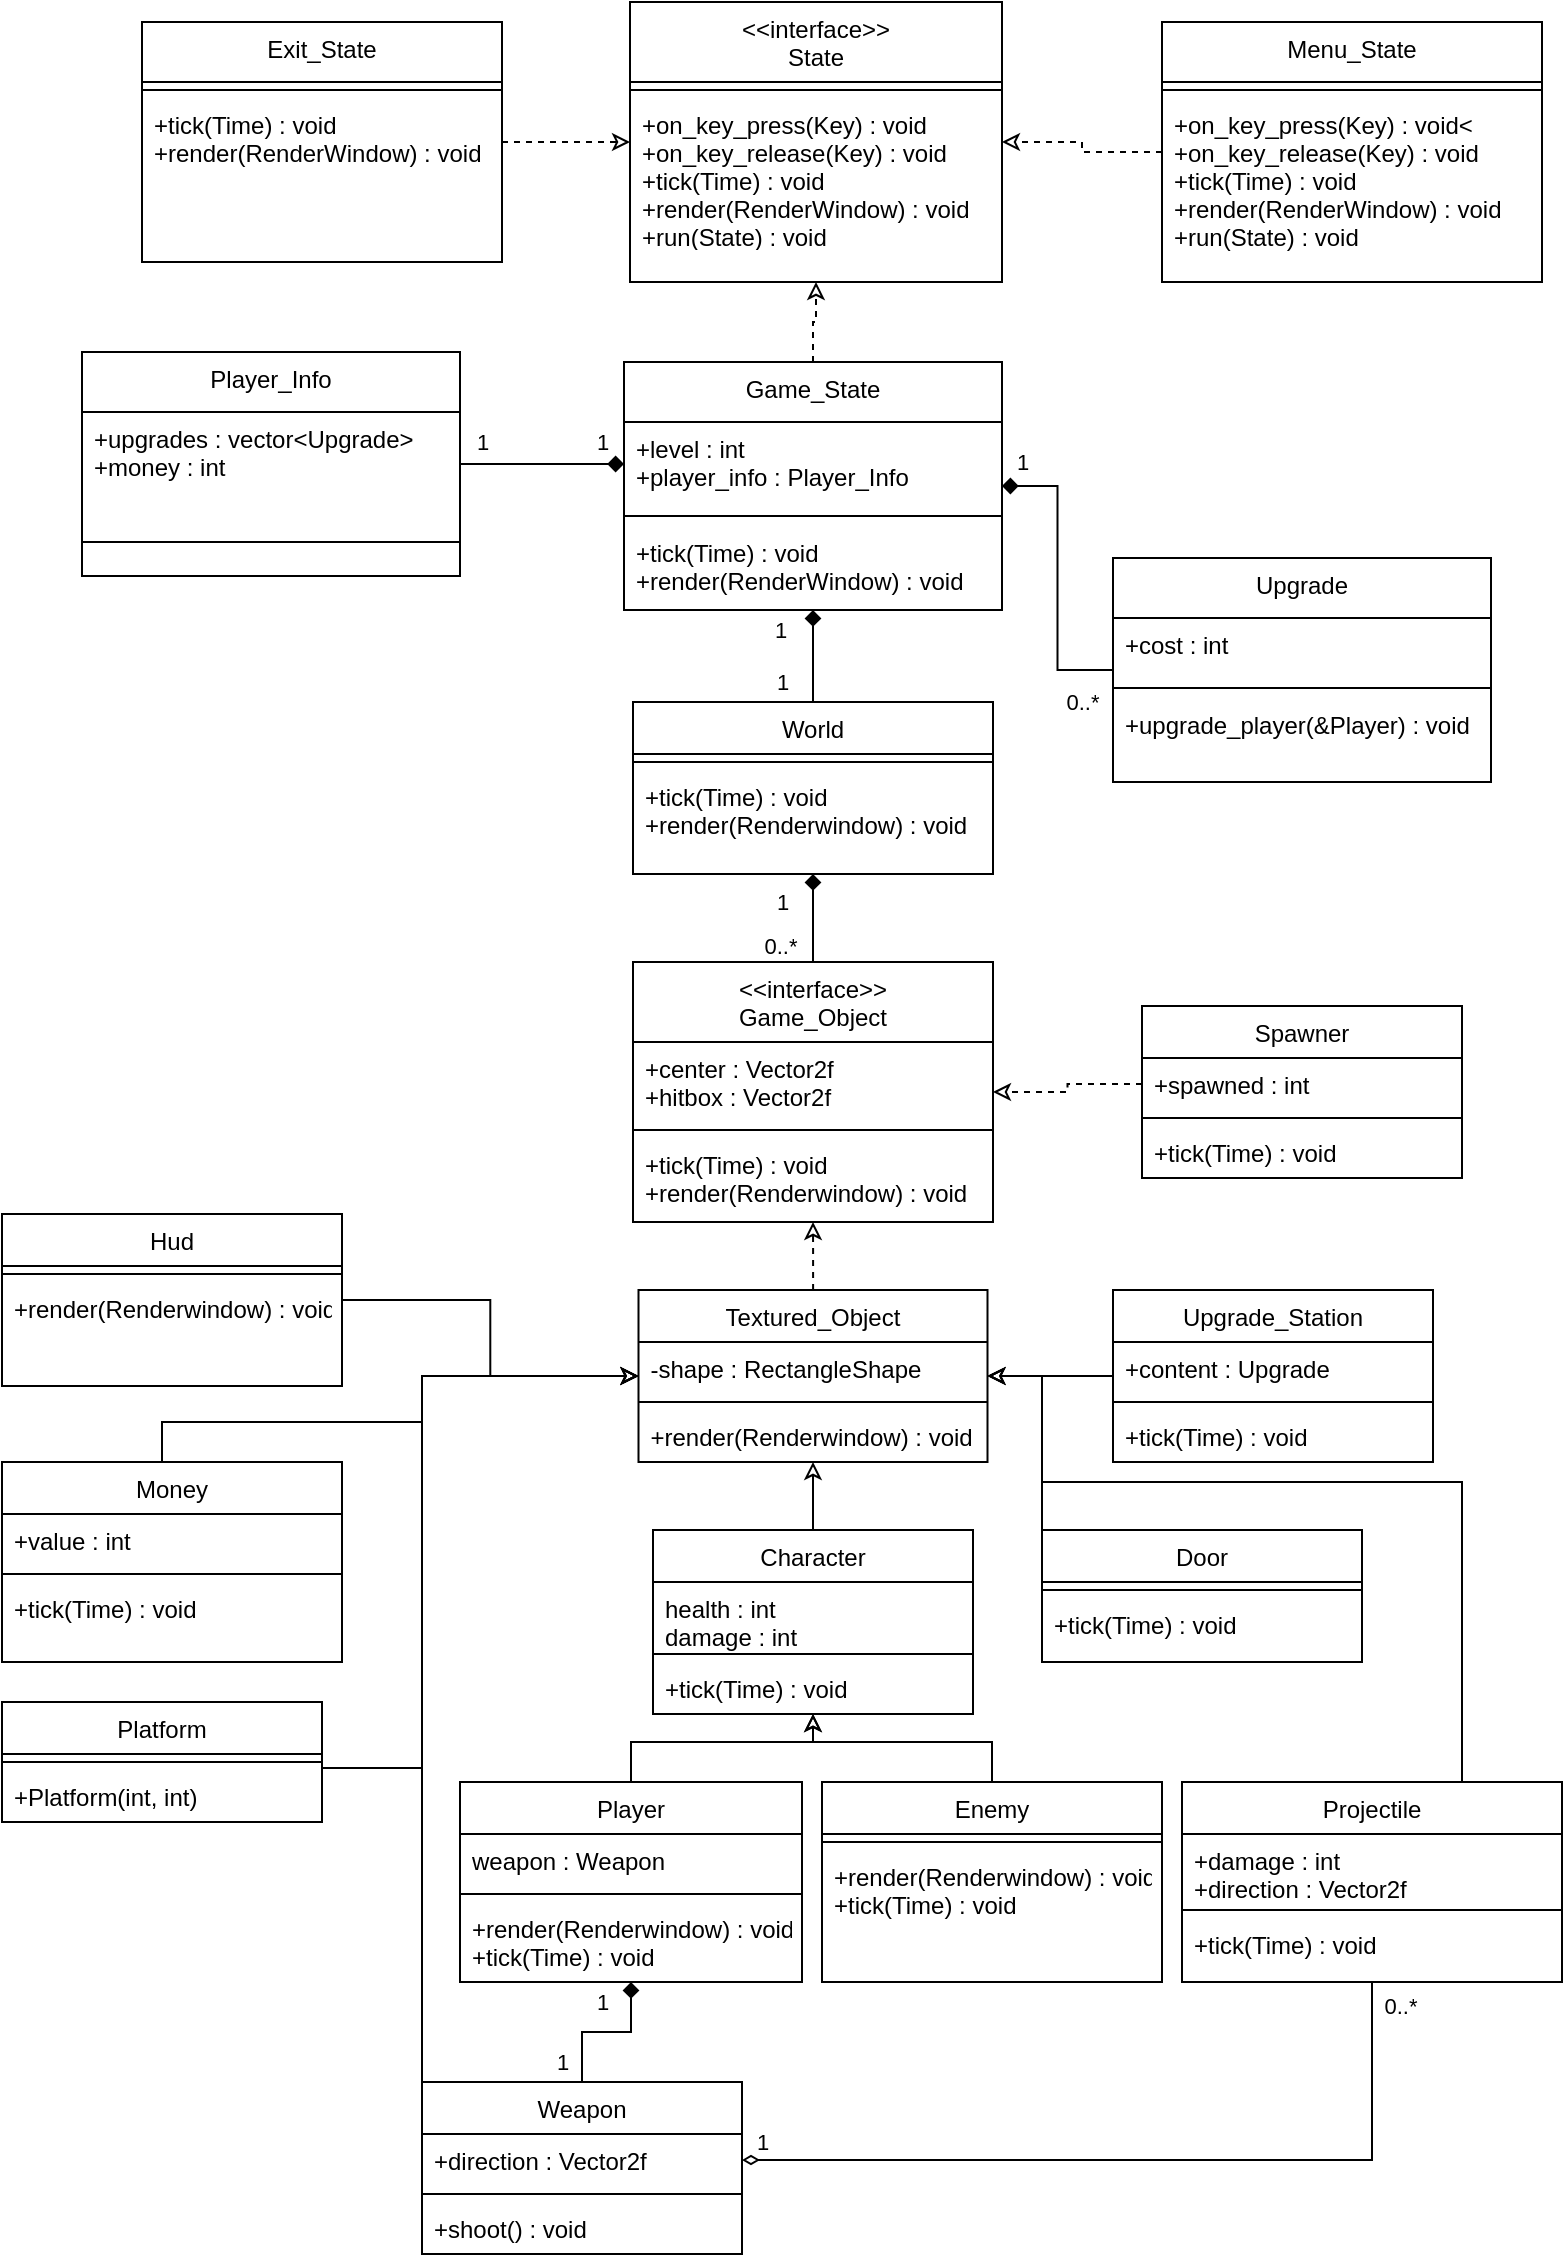 <mxfile version="13.10.4" type="device"><diagram id="C5RBs43oDa-KdzZeNtuy" name="Page-1"><mxGraphModel dx="1125" dy="670" grid="1" gridSize="10" guides="1" tooltips="1" connect="1" arrows="1" fold="1" page="1" pageScale="1" pageWidth="827" pageHeight="1169" math="0" shadow="0"><root><mxCell id="WIyWlLk6GJQsqaUBKTNV-0"/><mxCell id="WIyWlLk6GJQsqaUBKTNV-1" parent="WIyWlLk6GJQsqaUBKTNV-0"/><mxCell id="mkuR6sEMuX_Mq0fJYYII-96" style="edgeStyle=orthogonalEdgeStyle;rounded=0;orthogonalLoop=1;jettySize=auto;html=1;startArrow=none;startFill=0;endArrow=classic;endFill=0;strokeColor=#000000;" edge="1" parent="WIyWlLk6GJQsqaUBKTNV-1" source="mkuR6sEMuX_Mq0fJYYII-0" target="mkuR6sEMuX_Mq0fJYYII-85"><mxGeometry relative="1" as="geometry"/></mxCell><mxCell id="mkuR6sEMuX_Mq0fJYYII-0" value="Player" style="swimlane;fontStyle=0;align=center;verticalAlign=top;childLayout=stackLayout;horizontal=1;startSize=26;horizontalStack=0;resizeParent=1;resizeLast=0;collapsible=1;marginBottom=0;rounded=0;shadow=0;strokeWidth=1;" vertex="1" parent="WIyWlLk6GJQsqaUBKTNV-1"><mxGeometry x="239" y="900" width="171" height="100" as="geometry"><mxRectangle x="340" y="380" width="170" height="26" as="alternateBounds"/></mxGeometry></mxCell><mxCell id="mkuR6sEMuX_Mq0fJYYII-3" value="weapon : Weapon" style="text;align=left;verticalAlign=top;spacingLeft=4;spacingRight=4;overflow=hidden;rotatable=0;points=[[0,0.5],[1,0.5]];portConstraint=eastwest;" vertex="1" parent="mkuR6sEMuX_Mq0fJYYII-0"><mxGeometry y="26" width="171" height="26" as="geometry"/></mxCell><mxCell id="mkuR6sEMuX_Mq0fJYYII-2" value="" style="line;html=1;strokeWidth=1;align=left;verticalAlign=middle;spacingTop=-1;spacingLeft=3;spacingRight=3;rotatable=0;labelPosition=right;points=[];portConstraint=eastwest;" vertex="1" parent="mkuR6sEMuX_Mq0fJYYII-0"><mxGeometry y="52" width="171" height="8" as="geometry"/></mxCell><mxCell id="mkuR6sEMuX_Mq0fJYYII-1" value="+render(Renderwindow) : void&#xA;+tick(Time) : void" style="text;align=left;verticalAlign=top;spacingLeft=4;spacingRight=4;overflow=hidden;rotatable=0;points=[[0,0.5],[1,0.5]];portConstraint=eastwest;" vertex="1" parent="mkuR6sEMuX_Mq0fJYYII-0"><mxGeometry y="60" width="171" height="40" as="geometry"/></mxCell><mxCell id="mkuR6sEMuX_Mq0fJYYII-95" style="edgeStyle=orthogonalEdgeStyle;rounded=0;orthogonalLoop=1;jettySize=auto;html=1;startArrow=none;startFill=0;endArrow=classic;endFill=0;strokeColor=#000000;" edge="1" parent="WIyWlLk6GJQsqaUBKTNV-1" source="mkuR6sEMuX_Mq0fJYYII-4" target="mkuR6sEMuX_Mq0fJYYII-85"><mxGeometry relative="1" as="geometry"/></mxCell><mxCell id="mkuR6sEMuX_Mq0fJYYII-4" value="Enemy" style="swimlane;fontStyle=0;align=center;verticalAlign=top;childLayout=stackLayout;horizontal=1;startSize=26;horizontalStack=0;resizeParent=1;resizeLast=0;collapsible=1;marginBottom=0;rounded=0;shadow=0;strokeWidth=1;" vertex="1" parent="WIyWlLk6GJQsqaUBKTNV-1"><mxGeometry x="420" y="900" width="170" height="100" as="geometry"><mxRectangle x="340" y="380" width="170" height="26" as="alternateBounds"/></mxGeometry></mxCell><mxCell id="mkuR6sEMuX_Mq0fJYYII-6" value="" style="line;html=1;strokeWidth=1;align=left;verticalAlign=middle;spacingTop=-1;spacingLeft=3;spacingRight=3;rotatable=0;labelPosition=right;points=[];portConstraint=eastwest;" vertex="1" parent="mkuR6sEMuX_Mq0fJYYII-4"><mxGeometry y="26" width="170" height="8" as="geometry"/></mxCell><mxCell id="mkuR6sEMuX_Mq0fJYYII-7" value="+render(Renderwindow) : void&#xA;+tick(Time) : void" style="text;align=left;verticalAlign=top;spacingLeft=4;spacingRight=4;overflow=hidden;rotatable=0;points=[[0,0.5],[1,0.5]];portConstraint=eastwest;" vertex="1" parent="mkuR6sEMuX_Mq0fJYYII-4"><mxGeometry y="34" width="170" height="40" as="geometry"/></mxCell><mxCell id="mkuR6sEMuX_Mq0fJYYII-119" style="edgeStyle=orthogonalEdgeStyle;rounded=0;orthogonalLoop=1;jettySize=auto;html=1;startArrow=none;startFill=0;endArrow=classic;endFill=0;strokeColor=#000000;" edge="1" parent="WIyWlLk6GJQsqaUBKTNV-1" source="mkuR6sEMuX_Mq0fJYYII-8" target="mkuR6sEMuX_Mq0fJYYII-44"><mxGeometry relative="1" as="geometry"><Array as="points"><mxPoint x="740" y="750"/><mxPoint x="530" y="750"/><mxPoint x="530" y="697"/></Array></mxGeometry></mxCell><mxCell id="mkuR6sEMuX_Mq0fJYYII-8" value="Projectile" style="swimlane;fontStyle=0;align=center;verticalAlign=top;childLayout=stackLayout;horizontal=1;startSize=26;horizontalStack=0;resizeParent=1;resizeLast=0;collapsible=1;marginBottom=0;rounded=0;shadow=0;strokeWidth=1;" vertex="1" parent="WIyWlLk6GJQsqaUBKTNV-1"><mxGeometry x="600" y="900" width="190" height="100" as="geometry"><mxRectangle x="340" y="380" width="170" height="26" as="alternateBounds"/></mxGeometry></mxCell><mxCell id="mkuR6sEMuX_Mq0fJYYII-9" value="+damage : int&#xA;+direction : Vector2f&#xA;" style="text;align=left;verticalAlign=top;spacingLeft=4;spacingRight=4;overflow=hidden;rotatable=0;points=[[0,0.5],[1,0.5]];portConstraint=eastwest;" vertex="1" parent="mkuR6sEMuX_Mq0fJYYII-8"><mxGeometry y="26" width="190" height="34" as="geometry"/></mxCell><mxCell id="mkuR6sEMuX_Mq0fJYYII-10" value="" style="line;html=1;strokeWidth=1;align=left;verticalAlign=middle;spacingTop=-1;spacingLeft=3;spacingRight=3;rotatable=0;labelPosition=right;points=[];portConstraint=eastwest;" vertex="1" parent="mkuR6sEMuX_Mq0fJYYII-8"><mxGeometry y="60" width="190" height="8" as="geometry"/></mxCell><mxCell id="mkuR6sEMuX_Mq0fJYYII-11" value="+tick(Time) : void" style="text;align=left;verticalAlign=top;spacingLeft=4;spacingRight=4;overflow=hidden;rotatable=0;points=[[0,0.5],[1,0.5]];portConstraint=eastwest;" vertex="1" parent="mkuR6sEMuX_Mq0fJYYII-8"><mxGeometry y="68" width="190" height="32" as="geometry"/></mxCell><mxCell id="mkuR6sEMuX_Mq0fJYYII-98" style="edgeStyle=orthogonalEdgeStyle;rounded=0;orthogonalLoop=1;jettySize=auto;html=1;startArrow=none;startFill=0;endArrow=classic;endFill=0;strokeColor=#000000;" edge="1" parent="WIyWlLk6GJQsqaUBKTNV-1" source="mkuR6sEMuX_Mq0fJYYII-12" target="mkuR6sEMuX_Mq0fJYYII-44"><mxGeometry relative="1" as="geometry"><Array as="points"><mxPoint x="90" y="720"/><mxPoint x="220" y="720"/><mxPoint x="220" y="697"/></Array></mxGeometry></mxCell><mxCell id="mkuR6sEMuX_Mq0fJYYII-12" value="Money" style="swimlane;fontStyle=0;align=center;verticalAlign=top;childLayout=stackLayout;horizontal=1;startSize=26;horizontalStack=0;resizeParent=1;resizeLast=0;collapsible=1;marginBottom=0;rounded=0;shadow=0;strokeWidth=1;" vertex="1" parent="WIyWlLk6GJQsqaUBKTNV-1"><mxGeometry x="10" y="740" width="170" height="100" as="geometry"><mxRectangle x="340" y="380" width="170" height="26" as="alternateBounds"/></mxGeometry></mxCell><mxCell id="mkuR6sEMuX_Mq0fJYYII-13" value="+value : int" style="text;align=left;verticalAlign=top;spacingLeft=4;spacingRight=4;overflow=hidden;rotatable=0;points=[[0,0.5],[1,0.5]];portConstraint=eastwest;" vertex="1" parent="mkuR6sEMuX_Mq0fJYYII-12"><mxGeometry y="26" width="170" height="26" as="geometry"/></mxCell><mxCell id="mkuR6sEMuX_Mq0fJYYII-14" value="" style="line;html=1;strokeWidth=1;align=left;verticalAlign=middle;spacingTop=-1;spacingLeft=3;spacingRight=3;rotatable=0;labelPosition=right;points=[];portConstraint=eastwest;" vertex="1" parent="mkuR6sEMuX_Mq0fJYYII-12"><mxGeometry y="52" width="170" height="8" as="geometry"/></mxCell><mxCell id="mkuR6sEMuX_Mq0fJYYII-15" value="+tick(Time) : void" style="text;align=left;verticalAlign=top;spacingLeft=4;spacingRight=4;overflow=hidden;rotatable=0;points=[[0,0.5],[1,0.5]];portConstraint=eastwest;" vertex="1" parent="mkuR6sEMuX_Mq0fJYYII-12"><mxGeometry y="60" width="170" height="40" as="geometry"/></mxCell><mxCell id="mkuR6sEMuX_Mq0fJYYII-94" style="edgeStyle=orthogonalEdgeStyle;rounded=0;orthogonalLoop=1;jettySize=auto;html=1;startArrow=none;startFill=0;endArrow=classic;endFill=0;strokeColor=#000000;" edge="1" parent="WIyWlLk6GJQsqaUBKTNV-1" source="mkuR6sEMuX_Mq0fJYYII-16" target="mkuR6sEMuX_Mq0fJYYII-44"><mxGeometry relative="1" as="geometry"/></mxCell><mxCell id="mkuR6sEMuX_Mq0fJYYII-16" value="Upgrade_Station" style="swimlane;fontStyle=0;align=center;verticalAlign=top;childLayout=stackLayout;horizontal=1;startSize=26;horizontalStack=0;resizeParent=1;resizeLast=0;collapsible=1;marginBottom=0;rounded=0;shadow=0;strokeWidth=1;" vertex="1" parent="WIyWlLk6GJQsqaUBKTNV-1"><mxGeometry x="565.5" y="654" width="160" height="86" as="geometry"><mxRectangle x="340" y="380" width="170" height="26" as="alternateBounds"/></mxGeometry></mxCell><mxCell id="mkuR6sEMuX_Mq0fJYYII-17" value="+content : Upgrade&#xA;" style="text;align=left;verticalAlign=top;spacingLeft=4;spacingRight=4;overflow=hidden;rotatable=0;points=[[0,0.5],[1,0.5]];portConstraint=eastwest;" vertex="1" parent="mkuR6sEMuX_Mq0fJYYII-16"><mxGeometry y="26" width="160" height="26" as="geometry"/></mxCell><mxCell id="mkuR6sEMuX_Mq0fJYYII-18" value="" style="line;html=1;strokeWidth=1;align=left;verticalAlign=middle;spacingTop=-1;spacingLeft=3;spacingRight=3;rotatable=0;labelPosition=right;points=[];portConstraint=eastwest;" vertex="1" parent="mkuR6sEMuX_Mq0fJYYII-16"><mxGeometry y="52" width="160" height="8" as="geometry"/></mxCell><mxCell id="mkuR6sEMuX_Mq0fJYYII-19" value="+tick(Time) : void" style="text;align=left;verticalAlign=top;spacingLeft=4;spacingRight=4;overflow=hidden;rotatable=0;points=[[0,0.5],[1,0.5]];portConstraint=eastwest;" vertex="1" parent="mkuR6sEMuX_Mq0fJYYII-16"><mxGeometry y="60" width="160" height="26" as="geometry"/></mxCell><mxCell id="mkuR6sEMuX_Mq0fJYYII-97" style="edgeStyle=orthogonalEdgeStyle;rounded=0;orthogonalLoop=1;jettySize=auto;html=1;startArrow=none;startFill=0;endArrow=classic;endFill=0;strokeColor=#000000;" edge="1" parent="WIyWlLk6GJQsqaUBKTNV-1" source="mkuR6sEMuX_Mq0fJYYII-20" target="mkuR6sEMuX_Mq0fJYYII-44"><mxGeometry relative="1" as="geometry"><mxPoint x="254" y="659" as="targetPoint"/></mxGeometry></mxCell><mxCell id="mkuR6sEMuX_Mq0fJYYII-20" value="Hud" style="swimlane;fontStyle=0;align=center;verticalAlign=top;childLayout=stackLayout;horizontal=1;startSize=26;horizontalStack=0;resizeParent=1;resizeLast=0;collapsible=1;marginBottom=0;rounded=0;shadow=0;strokeWidth=1;" vertex="1" parent="WIyWlLk6GJQsqaUBKTNV-1"><mxGeometry x="10" y="616" width="170" height="86" as="geometry"><mxRectangle x="340" y="380" width="170" height="26" as="alternateBounds"/></mxGeometry></mxCell><mxCell id="mkuR6sEMuX_Mq0fJYYII-22" value="" style="line;html=1;strokeWidth=1;align=left;verticalAlign=middle;spacingTop=-1;spacingLeft=3;spacingRight=3;rotatable=0;labelPosition=right;points=[];portConstraint=eastwest;" vertex="1" parent="mkuR6sEMuX_Mq0fJYYII-20"><mxGeometry y="26" width="170" height="8" as="geometry"/></mxCell><mxCell id="mkuR6sEMuX_Mq0fJYYII-23" value="+render(Renderwindow) : void" style="text;align=left;verticalAlign=top;spacingLeft=4;spacingRight=4;overflow=hidden;rotatable=0;points=[[0,0.5],[1,0.5]];portConstraint=eastwest;" vertex="1" parent="mkuR6sEMuX_Mq0fJYYII-20"><mxGeometry y="34" width="170" height="26" as="geometry"/></mxCell><mxCell id="mkuR6sEMuX_Mq0fJYYII-101" style="edgeStyle=orthogonalEdgeStyle;rounded=0;orthogonalLoop=1;jettySize=auto;html=1;startArrow=none;startFill=0;endArrow=diamond;endFill=1;strokeColor=#000000;" edge="1" parent="WIyWlLk6GJQsqaUBKTNV-1" source="mkuR6sEMuX_Mq0fJYYII-24" target="mkuR6sEMuX_Mq0fJYYII-0"><mxGeometry relative="1" as="geometry"/></mxCell><mxCell id="mkuR6sEMuX_Mq0fJYYII-24" value="Weapon" style="swimlane;fontStyle=0;align=center;verticalAlign=top;childLayout=stackLayout;horizontal=1;startSize=26;horizontalStack=0;resizeParent=1;resizeLast=0;collapsible=1;marginBottom=0;rounded=0;shadow=0;strokeWidth=1;" vertex="1" parent="WIyWlLk6GJQsqaUBKTNV-1"><mxGeometry x="220" y="1050" width="160" height="86" as="geometry"><mxRectangle x="340" y="380" width="170" height="26" as="alternateBounds"/></mxGeometry></mxCell><mxCell id="mkuR6sEMuX_Mq0fJYYII-25" value="+direction : Vector2f" style="text;align=left;verticalAlign=top;spacingLeft=4;spacingRight=4;overflow=hidden;rotatable=0;points=[[0,0.5],[1,0.5]];portConstraint=eastwest;" vertex="1" parent="mkuR6sEMuX_Mq0fJYYII-24"><mxGeometry y="26" width="160" height="26" as="geometry"/></mxCell><mxCell id="mkuR6sEMuX_Mq0fJYYII-26" value="" style="line;html=1;strokeWidth=1;align=left;verticalAlign=middle;spacingTop=-1;spacingLeft=3;spacingRight=3;rotatable=0;labelPosition=right;points=[];portConstraint=eastwest;" vertex="1" parent="mkuR6sEMuX_Mq0fJYYII-24"><mxGeometry y="52" width="160" height="8" as="geometry"/></mxCell><mxCell id="mkuR6sEMuX_Mq0fJYYII-27" value="+shoot() : void" style="text;align=left;verticalAlign=top;spacingLeft=4;spacingRight=4;overflow=hidden;rotatable=0;points=[[0,0.5],[1,0.5]];portConstraint=eastwest;" vertex="1" parent="mkuR6sEMuX_Mq0fJYYII-24"><mxGeometry y="60" width="160" height="26" as="geometry"/></mxCell><mxCell id="mkuR6sEMuX_Mq0fJYYII-75" style="edgeStyle=orthogonalEdgeStyle;rounded=0;orthogonalLoop=1;jettySize=auto;html=1;entryX=0.5;entryY=0;entryDx=0;entryDy=0;startArrow=diamond;startFill=1;endArrow=none;endFill=0;strokeColor=#000000;" edge="1" parent="WIyWlLk6GJQsqaUBKTNV-1" source="mkuR6sEMuX_Mq0fJYYII-28" target="mkuR6sEMuX_Mq0fJYYII-40"><mxGeometry relative="1" as="geometry"/></mxCell><mxCell id="mkuR6sEMuX_Mq0fJYYII-28" value="World" style="swimlane;fontStyle=0;align=center;verticalAlign=top;childLayout=stackLayout;horizontal=1;startSize=26;horizontalStack=0;resizeParent=1;resizeLast=0;collapsible=1;marginBottom=0;rounded=0;shadow=0;strokeWidth=1;" vertex="1" parent="WIyWlLk6GJQsqaUBKTNV-1"><mxGeometry x="325.5" y="360" width="180" height="86" as="geometry"><mxRectangle x="340" y="380" width="170" height="26" as="alternateBounds"/></mxGeometry></mxCell><mxCell id="mkuR6sEMuX_Mq0fJYYII-30" value="" style="line;html=1;strokeWidth=1;align=left;verticalAlign=middle;spacingTop=-1;spacingLeft=3;spacingRight=3;rotatable=0;labelPosition=right;points=[];portConstraint=eastwest;" vertex="1" parent="mkuR6sEMuX_Mq0fJYYII-28"><mxGeometry y="26" width="180" height="8" as="geometry"/></mxCell><mxCell id="mkuR6sEMuX_Mq0fJYYII-31" value="+tick(Time) : void&#xA;+render(Renderwindow) : void&#xA;" style="text;align=left;verticalAlign=top;spacingLeft=4;spacingRight=4;overflow=hidden;rotatable=0;points=[[0,0.5],[1,0.5]];portConstraint=eastwest;" vertex="1" parent="mkuR6sEMuX_Mq0fJYYII-28"><mxGeometry y="34" width="180" height="46" as="geometry"/></mxCell><mxCell id="mkuR6sEMuX_Mq0fJYYII-99" style="edgeStyle=orthogonalEdgeStyle;rounded=0;orthogonalLoop=1;jettySize=auto;html=1;startArrow=none;startFill=0;endArrow=classic;endFill=0;strokeColor=#000000;" edge="1" parent="WIyWlLk6GJQsqaUBKTNV-1" source="mkuR6sEMuX_Mq0fJYYII-32" target="mkuR6sEMuX_Mq0fJYYII-47"><mxGeometry relative="1" as="geometry"><mxPoint x="290" y="730" as="targetPoint"/><Array as="points"><mxPoint x="220" y="893"/><mxPoint x="220" y="697"/></Array></mxGeometry></mxCell><mxCell id="mkuR6sEMuX_Mq0fJYYII-32" value="Platform" style="swimlane;fontStyle=0;align=center;verticalAlign=top;childLayout=stackLayout;horizontal=1;startSize=26;horizontalStack=0;resizeParent=1;resizeLast=0;collapsible=1;marginBottom=0;rounded=0;shadow=0;strokeWidth=1;" vertex="1" parent="WIyWlLk6GJQsqaUBKTNV-1"><mxGeometry x="10" y="860" width="160" height="60" as="geometry"><mxRectangle x="340" y="380" width="170" height="26" as="alternateBounds"/></mxGeometry></mxCell><mxCell id="mkuR6sEMuX_Mq0fJYYII-34" value="" style="line;html=1;strokeWidth=1;align=left;verticalAlign=middle;spacingTop=-1;spacingLeft=3;spacingRight=3;rotatable=0;labelPosition=right;points=[];portConstraint=eastwest;" vertex="1" parent="mkuR6sEMuX_Mq0fJYYII-32"><mxGeometry y="26" width="160" height="8" as="geometry"/></mxCell><mxCell id="mkuR6sEMuX_Mq0fJYYII-35" value="+Platform(int, int)" style="text;align=left;verticalAlign=top;spacingLeft=4;spacingRight=4;overflow=hidden;rotatable=0;points=[[0,0.5],[1,0.5]];portConstraint=eastwest;" vertex="1" parent="mkuR6sEMuX_Mq0fJYYII-32"><mxGeometry y="34" width="160" height="26" as="geometry"/></mxCell><mxCell id="mkuR6sEMuX_Mq0fJYYII-100" style="edgeStyle=orthogonalEdgeStyle;rounded=0;orthogonalLoop=1;jettySize=auto;html=1;startArrow=none;startFill=0;endArrow=classic;endFill=0;strokeColor=#000000;" edge="1" parent="WIyWlLk6GJQsqaUBKTNV-1" source="mkuR6sEMuX_Mq0fJYYII-36" target="mkuR6sEMuX_Mq0fJYYII-44"><mxGeometry relative="1" as="geometry"><mxPoint x="510" y="750" as="targetPoint"/><Array as="points"><mxPoint x="530" y="773"/><mxPoint x="530" y="687"/></Array></mxGeometry></mxCell><mxCell id="mkuR6sEMuX_Mq0fJYYII-36" value="Door" style="swimlane;fontStyle=0;align=center;verticalAlign=top;childLayout=stackLayout;horizontal=1;startSize=26;horizontalStack=0;resizeParent=1;resizeLast=0;collapsible=1;marginBottom=0;rounded=0;shadow=0;strokeWidth=1;" vertex="1" parent="WIyWlLk6GJQsqaUBKTNV-1"><mxGeometry x="530" y="774" width="160" height="66" as="geometry"><mxRectangle x="340" y="380" width="170" height="26" as="alternateBounds"/></mxGeometry></mxCell><mxCell id="mkuR6sEMuX_Mq0fJYYII-38" value="" style="line;html=1;strokeWidth=1;align=left;verticalAlign=middle;spacingTop=-1;spacingLeft=3;spacingRight=3;rotatable=0;labelPosition=right;points=[];portConstraint=eastwest;" vertex="1" parent="mkuR6sEMuX_Mq0fJYYII-36"><mxGeometry y="26" width="160" height="8" as="geometry"/></mxCell><mxCell id="mkuR6sEMuX_Mq0fJYYII-39" value="+tick(Time) : void" style="text;align=left;verticalAlign=top;spacingLeft=4;spacingRight=4;overflow=hidden;rotatable=0;points=[[0,0.5],[1,0.5]];portConstraint=eastwest;" vertex="1" parent="mkuR6sEMuX_Mq0fJYYII-36"><mxGeometry y="34" width="160" height="26" as="geometry"/></mxCell><mxCell id="mkuR6sEMuX_Mq0fJYYII-40" value="&lt;&lt;interface&gt;&gt;&#xA;Game_Object" style="swimlane;fontStyle=0;align=center;verticalAlign=top;childLayout=stackLayout;horizontal=1;startSize=40;horizontalStack=0;resizeParent=1;resizeLast=0;collapsible=1;marginBottom=0;rounded=0;shadow=0;strokeWidth=1;" vertex="1" parent="WIyWlLk6GJQsqaUBKTNV-1"><mxGeometry x="325.5" y="490" width="180" height="130" as="geometry"><mxRectangle x="340" y="380" width="170" height="26" as="alternateBounds"/></mxGeometry></mxCell><mxCell id="mkuR6sEMuX_Mq0fJYYII-41" value="+center : Vector2f&#xA;+hitbox : Vector2f&#xA;" style="text;align=left;verticalAlign=top;spacingLeft=4;spacingRight=4;overflow=hidden;rotatable=0;points=[[0,0.5],[1,0.5]];portConstraint=eastwest;" vertex="1" parent="mkuR6sEMuX_Mq0fJYYII-40"><mxGeometry y="40" width="180" height="40" as="geometry"/></mxCell><mxCell id="mkuR6sEMuX_Mq0fJYYII-42" value="" style="line;html=1;strokeWidth=1;align=left;verticalAlign=middle;spacingTop=-1;spacingLeft=3;spacingRight=3;rotatable=0;labelPosition=right;points=[];portConstraint=eastwest;" vertex="1" parent="mkuR6sEMuX_Mq0fJYYII-40"><mxGeometry y="80" width="180" height="8" as="geometry"/></mxCell><mxCell id="mkuR6sEMuX_Mq0fJYYII-43" value="+tick(Time) : void&#xA;+render(Renderwindow) : void" style="text;align=left;verticalAlign=top;spacingLeft=4;spacingRight=4;overflow=hidden;rotatable=0;points=[[0,0.5],[1,0.5]];portConstraint=eastwest;" vertex="1" parent="mkuR6sEMuX_Mq0fJYYII-40"><mxGeometry y="88" width="180" height="42" as="geometry"/></mxCell><mxCell id="mkuR6sEMuX_Mq0fJYYII-83" style="edgeStyle=orthogonalEdgeStyle;rounded=0;orthogonalLoop=1;jettySize=auto;html=1;startArrow=none;startFill=0;endArrow=classic;endFill=0;strokeColor=#000000;dashed=1;" edge="1" parent="WIyWlLk6GJQsqaUBKTNV-1" source="mkuR6sEMuX_Mq0fJYYII-44" target="mkuR6sEMuX_Mq0fJYYII-40"><mxGeometry relative="1" as="geometry"/></mxCell><mxCell id="mkuR6sEMuX_Mq0fJYYII-44" value="Textured_Object" style="swimlane;fontStyle=0;align=center;verticalAlign=top;childLayout=stackLayout;horizontal=1;startSize=26;horizontalStack=0;resizeParent=1;resizeLast=0;collapsible=1;marginBottom=0;rounded=0;shadow=0;strokeWidth=1;" vertex="1" parent="WIyWlLk6GJQsqaUBKTNV-1"><mxGeometry x="328.25" y="654" width="174.5" height="86" as="geometry"><mxRectangle x="340" y="380" width="170" height="26" as="alternateBounds"/></mxGeometry></mxCell><mxCell id="mkuR6sEMuX_Mq0fJYYII-47" value="-shape : RectangleShape" style="text;align=left;verticalAlign=top;spacingLeft=4;spacingRight=4;overflow=hidden;rotatable=0;points=[[0,0.5],[1,0.5]];portConstraint=eastwest;" vertex="1" parent="mkuR6sEMuX_Mq0fJYYII-44"><mxGeometry y="26" width="174.5" height="26" as="geometry"/></mxCell><mxCell id="mkuR6sEMuX_Mq0fJYYII-46" value="" style="line;html=1;strokeWidth=1;align=left;verticalAlign=middle;spacingTop=-1;spacingLeft=3;spacingRight=3;rotatable=0;labelPosition=right;points=[];portConstraint=eastwest;" vertex="1" parent="mkuR6sEMuX_Mq0fJYYII-44"><mxGeometry y="52" width="174.5" height="8" as="geometry"/></mxCell><mxCell id="mkuR6sEMuX_Mq0fJYYII-45" value="+render(Renderwindow) : void" style="text;align=left;verticalAlign=top;spacingLeft=4;spacingRight=4;overflow=hidden;rotatable=0;points=[[0,0.5],[1,0.5]];portConstraint=eastwest;" vertex="1" parent="mkuR6sEMuX_Mq0fJYYII-44"><mxGeometry y="60" width="174.5" height="26" as="geometry"/></mxCell><mxCell id="mkuR6sEMuX_Mq0fJYYII-48" value="&lt;&lt;interface&gt;&gt;&#xA;State" style="swimlane;fontStyle=0;align=center;verticalAlign=top;childLayout=stackLayout;horizontal=1;startSize=40;horizontalStack=0;resizeParent=1;resizeLast=0;collapsible=1;marginBottom=0;rounded=0;shadow=0;strokeWidth=1;" vertex="1" parent="WIyWlLk6GJQsqaUBKTNV-1"><mxGeometry x="324" y="10" width="186" height="140" as="geometry"><mxRectangle x="340" y="380" width="170" height="26" as="alternateBounds"/></mxGeometry></mxCell><mxCell id="mkuR6sEMuX_Mq0fJYYII-50" value="" style="line;html=1;strokeWidth=1;align=left;verticalAlign=middle;spacingTop=-1;spacingLeft=3;spacingRight=3;rotatable=0;labelPosition=right;points=[];portConstraint=eastwest;" vertex="1" parent="mkuR6sEMuX_Mq0fJYYII-48"><mxGeometry y="40" width="186" height="8" as="geometry"/></mxCell><mxCell id="mkuR6sEMuX_Mq0fJYYII-49" value="+on_key_press(Key) : void&#xA;+on_key_release(Key) : void&#xA;+tick(Time) : void&#xA;+render(RenderWindow) : void&#xA;+run(State) : void" style="text;align=left;verticalAlign=top;spacingLeft=4;spacingRight=4;overflow=hidden;rotatable=0;points=[[0,0.5],[1,0.5]];portConstraint=eastwest;" vertex="1" parent="mkuR6sEMuX_Mq0fJYYII-48"><mxGeometry y="48" width="186" height="72" as="geometry"/></mxCell><mxCell id="mkuR6sEMuX_Mq0fJYYII-68" style="edgeStyle=orthogonalEdgeStyle;rounded=0;orthogonalLoop=1;jettySize=auto;html=1;entryX=1;entryY=0.5;entryDx=0;entryDy=0;dashed=1;endArrow=classic;endFill=0;strokeColor=#000000;" edge="1" parent="WIyWlLk6GJQsqaUBKTNV-1" source="mkuR6sEMuX_Mq0fJYYII-56" target="mkuR6sEMuX_Mq0fJYYII-48"><mxGeometry relative="1" as="geometry"/></mxCell><mxCell id="mkuR6sEMuX_Mq0fJYYII-56" value="Menu_State" style="swimlane;fontStyle=0;align=center;verticalAlign=top;childLayout=stackLayout;horizontal=1;startSize=30;horizontalStack=0;resizeParent=1;resizeLast=0;collapsible=1;marginBottom=0;rounded=0;shadow=0;strokeWidth=1;" vertex="1" parent="WIyWlLk6GJQsqaUBKTNV-1"><mxGeometry x="590" y="20" width="190" height="130" as="geometry"><mxRectangle x="340" y="380" width="170" height="26" as="alternateBounds"/></mxGeometry></mxCell><mxCell id="mkuR6sEMuX_Mq0fJYYII-57" value="" style="line;html=1;strokeWidth=1;align=left;verticalAlign=middle;spacingTop=-1;spacingLeft=3;spacingRight=3;rotatable=0;labelPosition=right;points=[];portConstraint=eastwest;" vertex="1" parent="mkuR6sEMuX_Mq0fJYYII-56"><mxGeometry y="30" width="190" height="8" as="geometry"/></mxCell><mxCell id="mkuR6sEMuX_Mq0fJYYII-58" value="+on_key_press(Key) : void&lt;&#xA;+on_key_release(Key) : void&#xA;+tick(Time) : void&#xA;+render(RenderWindow) : void&#xA;+run(State) : void" style="text;align=left;verticalAlign=top;spacingLeft=4;spacingRight=4;overflow=hidden;rotatable=0;points=[[0,0.5],[1,0.5]];portConstraint=eastwest;" vertex="1" parent="mkuR6sEMuX_Mq0fJYYII-56"><mxGeometry y="38" width="190" height="92" as="geometry"/></mxCell><mxCell id="mkuR6sEMuX_Mq0fJYYII-69" style="edgeStyle=orthogonalEdgeStyle;rounded=0;orthogonalLoop=1;jettySize=auto;html=1;dashed=1;endArrow=classic;endFill=0;strokeColor=#000000;" edge="1" parent="WIyWlLk6GJQsqaUBKTNV-1" source="mkuR6sEMuX_Mq0fJYYII-60" target="mkuR6sEMuX_Mq0fJYYII-48"><mxGeometry relative="1" as="geometry"/></mxCell><mxCell id="mkuR6sEMuX_Mq0fJYYII-60" value="Exit_State" style="swimlane;fontStyle=0;align=center;verticalAlign=top;childLayout=stackLayout;horizontal=1;startSize=30;horizontalStack=0;resizeParent=1;resizeLast=0;collapsible=1;marginBottom=0;rounded=0;shadow=0;strokeWidth=1;" vertex="1" parent="WIyWlLk6GJQsqaUBKTNV-1"><mxGeometry x="80" y="20" width="180" height="120" as="geometry"><mxRectangle x="340" y="380" width="170" height="26" as="alternateBounds"/></mxGeometry></mxCell><mxCell id="mkuR6sEMuX_Mq0fJYYII-61" value="" style="line;html=1;strokeWidth=1;align=left;verticalAlign=middle;spacingTop=-1;spacingLeft=3;spacingRight=3;rotatable=0;labelPosition=right;points=[];portConstraint=eastwest;" vertex="1" parent="mkuR6sEMuX_Mq0fJYYII-60"><mxGeometry y="30" width="180" height="8" as="geometry"/></mxCell><mxCell id="mkuR6sEMuX_Mq0fJYYII-62" value="+tick(Time) : void&#xA;+render(RenderWindow) : void" style="text;align=left;verticalAlign=top;spacingLeft=4;spacingRight=4;overflow=hidden;rotatable=0;points=[[0,0.5],[1,0.5]];portConstraint=eastwest;" vertex="1" parent="mkuR6sEMuX_Mq0fJYYII-60"><mxGeometry y="38" width="180" height="52" as="geometry"/></mxCell><mxCell id="mkuR6sEMuX_Mq0fJYYII-65" style="edgeStyle=orthogonalEdgeStyle;rounded=0;orthogonalLoop=1;jettySize=auto;html=1;entryX=0.5;entryY=1;entryDx=0;entryDy=0;strokeColor=none;" edge="1" parent="WIyWlLk6GJQsqaUBKTNV-1" source="mkuR6sEMuX_Mq0fJYYII-52" target="mkuR6sEMuX_Mq0fJYYII-48"><mxGeometry relative="1" as="geometry"/></mxCell><mxCell id="mkuR6sEMuX_Mq0fJYYII-66" style="edgeStyle=orthogonalEdgeStyle;rounded=0;orthogonalLoop=1;jettySize=auto;html=1;strokeColor=#000000;dashed=1;endArrow=classic;endFill=0;" edge="1" parent="WIyWlLk6GJQsqaUBKTNV-1" source="mkuR6sEMuX_Mq0fJYYII-52" target="mkuR6sEMuX_Mq0fJYYII-48"><mxGeometry relative="1" as="geometry"/></mxCell><mxCell id="mkuR6sEMuX_Mq0fJYYII-71" style="edgeStyle=orthogonalEdgeStyle;rounded=0;orthogonalLoop=1;jettySize=auto;html=1;entryX=0.5;entryY=0;entryDx=0;entryDy=0;endArrow=none;endFill=0;strokeColor=#000000;startArrow=diamond;startFill=1;" edge="1" parent="WIyWlLk6GJQsqaUBKTNV-1" source="mkuR6sEMuX_Mq0fJYYII-52" target="mkuR6sEMuX_Mq0fJYYII-28"><mxGeometry relative="1" as="geometry"/></mxCell><mxCell id="mkuR6sEMuX_Mq0fJYYII-72" value="1" style="edgeLabel;html=1;align=center;verticalAlign=middle;resizable=0;points=[];" vertex="1" connectable="0" parent="mkuR6sEMuX_Mq0fJYYII-71"><mxGeometry x="-0.8" relative="1" as="geometry"><mxPoint x="-17" y="5" as="offset"/></mxGeometry></mxCell><mxCell id="mkuR6sEMuX_Mq0fJYYII-111" style="edgeStyle=orthogonalEdgeStyle;rounded=0;orthogonalLoop=1;jettySize=auto;html=1;startArrow=diamond;startFill=1;endArrow=none;endFill=0;strokeColor=#000000;" edge="1" parent="WIyWlLk6GJQsqaUBKTNV-1" source="mkuR6sEMuX_Mq0fJYYII-52" target="mkuR6sEMuX_Mq0fJYYII-107"><mxGeometry relative="1" as="geometry"/></mxCell><mxCell id="mkuR6sEMuX_Mq0fJYYII-52" value="Game_State" style="swimlane;fontStyle=0;align=center;verticalAlign=top;childLayout=stackLayout;horizontal=1;startSize=30;horizontalStack=0;resizeParent=1;resizeLast=0;collapsible=1;marginBottom=0;rounded=0;shadow=0;strokeWidth=1;" vertex="1" parent="WIyWlLk6GJQsqaUBKTNV-1"><mxGeometry x="321" y="190" width="189" height="124" as="geometry"><mxRectangle x="340" y="380" width="170" height="26" as="alternateBounds"/></mxGeometry></mxCell><mxCell id="mkuR6sEMuX_Mq0fJYYII-106" value="+level : int&#xA;+player_info : Player_Info&#xA;" style="text;align=left;verticalAlign=top;spacingLeft=4;spacingRight=4;overflow=hidden;rotatable=0;points=[[0,0.5],[1,0.5]];portConstraint=eastwest;" vertex="1" parent="mkuR6sEMuX_Mq0fJYYII-52"><mxGeometry y="30" width="189" height="42" as="geometry"/></mxCell><mxCell id="mkuR6sEMuX_Mq0fJYYII-53" value="" style="line;html=1;strokeWidth=1;align=left;verticalAlign=middle;spacingTop=-1;spacingLeft=3;spacingRight=3;rotatable=0;labelPosition=right;points=[];portConstraint=eastwest;" vertex="1" parent="mkuR6sEMuX_Mq0fJYYII-52"><mxGeometry y="72" width="189" height="10" as="geometry"/></mxCell><mxCell id="mkuR6sEMuX_Mq0fJYYII-54" value="+tick(Time) : void&#xA;+render(RenderWindow) : void" style="text;align=left;verticalAlign=top;spacingLeft=4;spacingRight=4;overflow=hidden;rotatable=0;points=[[0,0.5],[1,0.5]];portConstraint=eastwest;" vertex="1" parent="mkuR6sEMuX_Mq0fJYYII-52"><mxGeometry y="82" width="189" height="42" as="geometry"/></mxCell><mxCell id="mkuR6sEMuX_Mq0fJYYII-74" value="1" style="edgeLabel;html=1;align=center;verticalAlign=middle;resizable=0;points=[];" vertex="1" connectable="0" parent="WIyWlLk6GJQsqaUBKTNV-1"><mxGeometry x="400" y="350" as="geometry"/></mxCell><mxCell id="mkuR6sEMuX_Mq0fJYYII-76" value="1" style="edgeLabel;html=1;align=center;verticalAlign=middle;resizable=0;points=[];" vertex="1" connectable="0" parent="WIyWlLk6GJQsqaUBKTNV-1"><mxGeometry x="400" y="460" as="geometry"/></mxCell><mxCell id="mkuR6sEMuX_Mq0fJYYII-78" value="0..*" style="edgeLabel;html=1;align=center;verticalAlign=middle;resizable=0;points=[];" vertex="1" connectable="0" parent="WIyWlLk6GJQsqaUBKTNV-1"><mxGeometry x="400" y="480" as="geometry"><mxPoint x="-1" y="2" as="offset"/></mxGeometry></mxCell><mxCell id="mkuR6sEMuX_Mq0fJYYII-79" value="Spawner" style="swimlane;fontStyle=0;align=center;verticalAlign=top;childLayout=stackLayout;horizontal=1;startSize=26;horizontalStack=0;resizeParent=1;resizeLast=0;collapsible=1;marginBottom=0;rounded=0;shadow=0;strokeWidth=1;" vertex="1" parent="WIyWlLk6GJQsqaUBKTNV-1"><mxGeometry x="580" y="512" width="160" height="86" as="geometry"><mxRectangle x="340" y="380" width="170" height="26" as="alternateBounds"/></mxGeometry></mxCell><mxCell id="mkuR6sEMuX_Mq0fJYYII-80" value="+spawned : int" style="text;align=left;verticalAlign=top;spacingLeft=4;spacingRight=4;overflow=hidden;rotatable=0;points=[[0,0.5],[1,0.5]];portConstraint=eastwest;" vertex="1" parent="mkuR6sEMuX_Mq0fJYYII-79"><mxGeometry y="26" width="160" height="26" as="geometry"/></mxCell><mxCell id="mkuR6sEMuX_Mq0fJYYII-81" value="" style="line;html=1;strokeWidth=1;align=left;verticalAlign=middle;spacingTop=-1;spacingLeft=3;spacingRight=3;rotatable=0;labelPosition=right;points=[];portConstraint=eastwest;" vertex="1" parent="mkuR6sEMuX_Mq0fJYYII-79"><mxGeometry y="52" width="160" height="8" as="geometry"/></mxCell><mxCell id="mkuR6sEMuX_Mq0fJYYII-82" value="+tick(Time) : void" style="text;align=left;verticalAlign=top;spacingLeft=4;spacingRight=4;overflow=hidden;rotatable=0;points=[[0,0.5],[1,0.5]];portConstraint=eastwest;" vertex="1" parent="mkuR6sEMuX_Mq0fJYYII-79"><mxGeometry y="60" width="160" height="26" as="geometry"/></mxCell><mxCell id="mkuR6sEMuX_Mq0fJYYII-84" style="edgeStyle=orthogonalEdgeStyle;rounded=0;orthogonalLoop=1;jettySize=auto;html=1;dashed=1;startArrow=none;startFill=0;endArrow=classic;endFill=0;strokeColor=#000000;" edge="1" parent="WIyWlLk6GJQsqaUBKTNV-1" source="mkuR6sEMuX_Mq0fJYYII-80" target="mkuR6sEMuX_Mq0fJYYII-40"><mxGeometry relative="1" as="geometry"/></mxCell><mxCell id="mkuR6sEMuX_Mq0fJYYII-91" style="edgeStyle=orthogonalEdgeStyle;rounded=0;orthogonalLoop=1;jettySize=auto;html=1;entryX=0.5;entryY=1;entryDx=0;entryDy=0;startArrow=none;startFill=0;endArrow=classic;endFill=0;strokeColor=#000000;" edge="1" parent="WIyWlLk6GJQsqaUBKTNV-1" source="mkuR6sEMuX_Mq0fJYYII-85" target="mkuR6sEMuX_Mq0fJYYII-44"><mxGeometry relative="1" as="geometry"/></mxCell><mxCell id="mkuR6sEMuX_Mq0fJYYII-85" value="Character" style="swimlane;fontStyle=0;align=center;verticalAlign=top;childLayout=stackLayout;horizontal=1;startSize=26;horizontalStack=0;resizeParent=1;resizeLast=0;collapsible=1;marginBottom=0;rounded=0;shadow=0;strokeWidth=1;" vertex="1" parent="WIyWlLk6GJQsqaUBKTNV-1"><mxGeometry x="335.5" y="774" width="160" height="92" as="geometry"><mxRectangle x="340" y="380" width="170" height="26" as="alternateBounds"/></mxGeometry></mxCell><mxCell id="mkuR6sEMuX_Mq0fJYYII-86" value="health : int&#xA;damage : int" style="text;align=left;verticalAlign=top;spacingLeft=4;spacingRight=4;overflow=hidden;rotatable=0;points=[[0,0.5],[1,0.5]];portConstraint=eastwest;" vertex="1" parent="mkuR6sEMuX_Mq0fJYYII-85"><mxGeometry y="26" width="160" height="32" as="geometry"/></mxCell><mxCell id="mkuR6sEMuX_Mq0fJYYII-87" value="" style="line;html=1;strokeWidth=1;align=left;verticalAlign=middle;spacingTop=-1;spacingLeft=3;spacingRight=3;rotatable=0;labelPosition=right;points=[];portConstraint=eastwest;" vertex="1" parent="mkuR6sEMuX_Mq0fJYYII-85"><mxGeometry y="58" width="160" height="8" as="geometry"/></mxCell><mxCell id="mkuR6sEMuX_Mq0fJYYII-88" value="+tick(Time) : void" style="text;align=left;verticalAlign=top;spacingLeft=4;spacingRight=4;overflow=hidden;rotatable=0;points=[[0,0.5],[1,0.5]];portConstraint=eastwest;" vertex="1" parent="mkuR6sEMuX_Mq0fJYYII-85"><mxGeometry y="66" width="160" height="26" as="geometry"/></mxCell><mxCell id="mkuR6sEMuX_Mq0fJYYII-103" value="1" style="edgeLabel;html=1;align=center;verticalAlign=middle;resizable=0;points=[];" vertex="1" connectable="0" parent="WIyWlLk6GJQsqaUBKTNV-1"><mxGeometry x="290" y="1040" as="geometry"/></mxCell><mxCell id="mkuR6sEMuX_Mq0fJYYII-104" value="1" style="edgeLabel;html=1;align=center;verticalAlign=middle;resizable=0;points=[];" vertex="1" connectable="0" parent="WIyWlLk6GJQsqaUBKTNV-1"><mxGeometry x="310" y="1010" as="geometry"/></mxCell><mxCell id="mkuR6sEMuX_Mq0fJYYII-105" style="edgeStyle=orthogonalEdgeStyle;rounded=0;orthogonalLoop=1;jettySize=auto;html=1;startArrow=none;startFill=0;endArrow=classic;endFill=0;strokeColor=#000000;" edge="1" parent="WIyWlLk6GJQsqaUBKTNV-1" source="mkuR6sEMuX_Mq0fJYYII-25" target="mkuR6sEMuX_Mq0fJYYII-44"><mxGeometry relative="1" as="geometry"><mxPoint x="220" y="690" as="targetPoint"/><Array as="points"><mxPoint x="220" y="1029"/><mxPoint x="220" y="697"/></Array></mxGeometry></mxCell><mxCell id="mkuR6sEMuX_Mq0fJYYII-107" value="Upgrade" style="swimlane;fontStyle=0;align=center;verticalAlign=top;childLayout=stackLayout;horizontal=1;startSize=30;horizontalStack=0;resizeParent=1;resizeLast=0;collapsible=1;marginBottom=0;rounded=0;shadow=0;strokeWidth=1;" vertex="1" parent="WIyWlLk6GJQsqaUBKTNV-1"><mxGeometry x="565.5" y="288" width="189" height="112" as="geometry"><mxRectangle x="340" y="380" width="170" height="26" as="alternateBounds"/></mxGeometry></mxCell><mxCell id="mkuR6sEMuX_Mq0fJYYII-108" value="+cost : int" style="text;align=left;verticalAlign=top;spacingLeft=4;spacingRight=4;overflow=hidden;rotatable=0;points=[[0,0.5],[1,0.5]];portConstraint=eastwest;" vertex="1" parent="mkuR6sEMuX_Mq0fJYYII-107"><mxGeometry y="30" width="189" height="30" as="geometry"/></mxCell><mxCell id="mkuR6sEMuX_Mq0fJYYII-109" value="" style="line;html=1;strokeWidth=1;align=left;verticalAlign=middle;spacingTop=-1;spacingLeft=3;spacingRight=3;rotatable=0;labelPosition=right;points=[];portConstraint=eastwest;" vertex="1" parent="mkuR6sEMuX_Mq0fJYYII-107"><mxGeometry y="60" width="189" height="10" as="geometry"/></mxCell><mxCell id="mkuR6sEMuX_Mq0fJYYII-110" value="+upgrade_player(&amp;Player) : void" style="text;align=left;verticalAlign=top;spacingLeft=4;spacingRight=4;overflow=hidden;rotatable=0;points=[[0,0.5],[1,0.5]];portConstraint=eastwest;" vertex="1" parent="mkuR6sEMuX_Mq0fJYYII-107"><mxGeometry y="70" width="189" height="42" as="geometry"/></mxCell><mxCell id="mkuR6sEMuX_Mq0fJYYII-112" value="1" style="edgeLabel;html=1;align=center;verticalAlign=middle;resizable=0;points=[];" vertex="1" connectable="0" parent="WIyWlLk6GJQsqaUBKTNV-1"><mxGeometry x="520.0" y="240.002" as="geometry"/></mxCell><mxCell id="mkuR6sEMuX_Mq0fJYYII-114" value="&lt;div&gt;0..*&lt;/div&gt;" style="edgeLabel;html=1;align=center;verticalAlign=middle;resizable=0;points=[];" vertex="1" connectable="0" parent="WIyWlLk6GJQsqaUBKTNV-1"><mxGeometry x="550.0" y="360.002" as="geometry"><mxPoint as="offset"/></mxGeometry></mxCell><mxCell id="mkuR6sEMuX_Mq0fJYYII-115" value="Player_Info" style="swimlane;fontStyle=0;align=center;verticalAlign=top;childLayout=stackLayout;horizontal=1;startSize=30;horizontalStack=0;resizeParent=1;resizeLast=0;collapsible=1;marginBottom=0;rounded=0;shadow=0;strokeWidth=1;" vertex="1" parent="WIyWlLk6GJQsqaUBKTNV-1"><mxGeometry x="50" y="185" width="189" height="112" as="geometry"><mxRectangle x="340" y="380" width="170" height="26" as="alternateBounds"/></mxGeometry></mxCell><mxCell id="mkuR6sEMuX_Mq0fJYYII-116" value="+upgrades : vector&lt;Upgrade&gt;&#xA;+money : int&#xA;" style="text;align=left;verticalAlign=top;spacingLeft=4;spacingRight=4;overflow=hidden;rotatable=0;points=[[0,0.5],[1,0.5]];portConstraint=eastwest;" vertex="1" parent="mkuR6sEMuX_Mq0fJYYII-115"><mxGeometry y="30" width="189" height="60" as="geometry"/></mxCell><mxCell id="mkuR6sEMuX_Mq0fJYYII-117" value="" style="line;html=1;strokeWidth=1;align=left;verticalAlign=middle;spacingTop=-1;spacingLeft=3;spacingRight=3;rotatable=0;labelPosition=right;points=[];portConstraint=eastwest;" vertex="1" parent="mkuR6sEMuX_Mq0fJYYII-115"><mxGeometry y="90" width="189" height="10" as="geometry"/></mxCell><mxCell id="mkuR6sEMuX_Mq0fJYYII-120" style="edgeStyle=orthogonalEdgeStyle;rounded=0;orthogonalLoop=1;jettySize=auto;html=1;startArrow=diamondThin;startFill=0;endArrow=none;endFill=0;strokeColor=#000000;" edge="1" parent="WIyWlLk6GJQsqaUBKTNV-1" source="mkuR6sEMuX_Mq0fJYYII-25" target="mkuR6sEMuX_Mq0fJYYII-8"><mxGeometry relative="1" as="geometry"/></mxCell><mxCell id="mkuR6sEMuX_Mq0fJYYII-121" value="1" style="edgeLabel;html=1;align=center;verticalAlign=middle;resizable=0;points=[];" vertex="1" connectable="0" parent="WIyWlLk6GJQsqaUBKTNV-1"><mxGeometry x="390" y="1080" as="geometry"/></mxCell><mxCell id="mkuR6sEMuX_Mq0fJYYII-122" value="0..*" style="edgeLabel;html=1;align=center;verticalAlign=middle;resizable=0;points=[];" vertex="1" connectable="0" parent="WIyWlLk6GJQsqaUBKTNV-1"><mxGeometry x="710" y="1010" as="geometry"><mxPoint x="-1" y="2" as="offset"/></mxGeometry></mxCell><mxCell id="mkuR6sEMuX_Mq0fJYYII-124" style="edgeStyle=orthogonalEdgeStyle;rounded=0;orthogonalLoop=1;jettySize=auto;html=1;startArrow=diamond;startFill=1;endArrow=none;endFill=0;strokeColor=#000000;" edge="1" parent="WIyWlLk6GJQsqaUBKTNV-1" source="mkuR6sEMuX_Mq0fJYYII-106" target="mkuR6sEMuX_Mq0fJYYII-115"><mxGeometry relative="1" as="geometry"/></mxCell><mxCell id="mkuR6sEMuX_Mq0fJYYII-125" value="1" style="edgeLabel;html=1;align=center;verticalAlign=middle;resizable=0;points=[];" vertex="1" connectable="0" parent="WIyWlLk6GJQsqaUBKTNV-1"><mxGeometry x="310.0" y="230.002" as="geometry"/></mxCell><mxCell id="mkuR6sEMuX_Mq0fJYYII-126" value="1" style="edgeLabel;html=1;align=center;verticalAlign=middle;resizable=0;points=[];" vertex="1" connectable="0" parent="WIyWlLk6GJQsqaUBKTNV-1"><mxGeometry x="250.0" y="230.002" as="geometry"/></mxCell></root></mxGraphModel></diagram></mxfile>